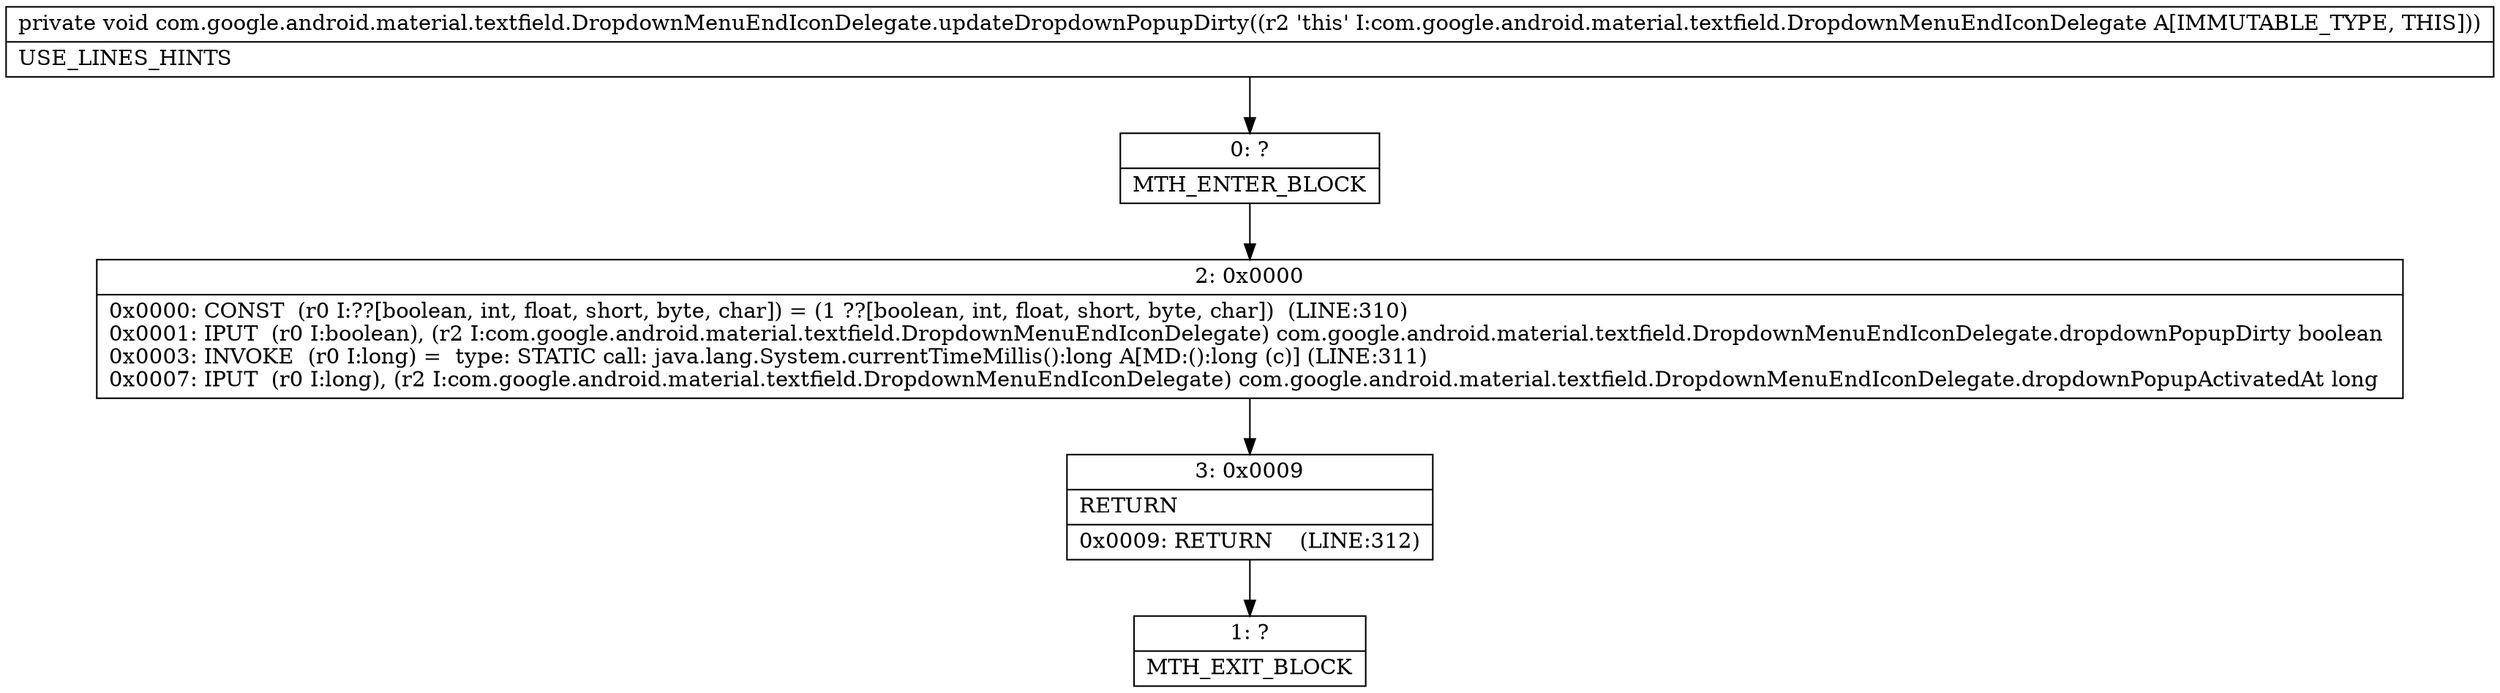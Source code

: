 digraph "CFG forcom.google.android.material.textfield.DropdownMenuEndIconDelegate.updateDropdownPopupDirty()V" {
Node_0 [shape=record,label="{0\:\ ?|MTH_ENTER_BLOCK\l}"];
Node_2 [shape=record,label="{2\:\ 0x0000|0x0000: CONST  (r0 I:??[boolean, int, float, short, byte, char]) = (1 ??[boolean, int, float, short, byte, char])  (LINE:310)\l0x0001: IPUT  (r0 I:boolean), (r2 I:com.google.android.material.textfield.DropdownMenuEndIconDelegate) com.google.android.material.textfield.DropdownMenuEndIconDelegate.dropdownPopupDirty boolean \l0x0003: INVOKE  (r0 I:long) =  type: STATIC call: java.lang.System.currentTimeMillis():long A[MD:():long (c)] (LINE:311)\l0x0007: IPUT  (r0 I:long), (r2 I:com.google.android.material.textfield.DropdownMenuEndIconDelegate) com.google.android.material.textfield.DropdownMenuEndIconDelegate.dropdownPopupActivatedAt long \l}"];
Node_3 [shape=record,label="{3\:\ 0x0009|RETURN\l|0x0009: RETURN    (LINE:312)\l}"];
Node_1 [shape=record,label="{1\:\ ?|MTH_EXIT_BLOCK\l}"];
MethodNode[shape=record,label="{private void com.google.android.material.textfield.DropdownMenuEndIconDelegate.updateDropdownPopupDirty((r2 'this' I:com.google.android.material.textfield.DropdownMenuEndIconDelegate A[IMMUTABLE_TYPE, THIS]))  | USE_LINES_HINTS\l}"];
MethodNode -> Node_0;Node_0 -> Node_2;
Node_2 -> Node_3;
Node_3 -> Node_1;
}

